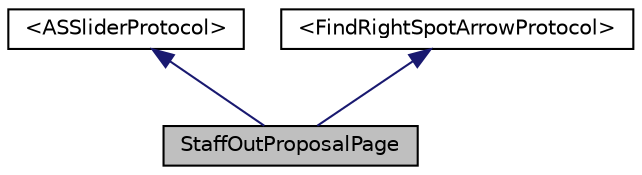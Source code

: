 digraph G
{
  edge [fontname="Helvetica",fontsize="10",labelfontname="Helvetica",labelfontsize="10"];
  node [fontname="Helvetica",fontsize="10",shape=record];
  Node1 [label="StaffOutProposalPage",height=0.2,width=0.4,color="black", fillcolor="grey75", style="filled" fontcolor="black"];
  Node2 -> Node1 [dir="back",color="midnightblue",fontsize="10",style="solid",fontname="Helvetica"];
  Node2 [label="\<ASSliderProtocol\>",height=0.2,width=0.4,color="black", fillcolor="white", style="filled",URL="$protocol_a_s_slider_protocol-p.html"];
  Node3 -> Node1 [dir="back",color="midnightblue",fontsize="10",style="solid",fontname="Helvetica"];
  Node3 [label="\<FindRightSpotArrowProtocol\>",height=0.2,width=0.4,color="black", fillcolor="white", style="filled",URL="$protocol_find_right_spot_arrow_protocol-p.html"];
}
